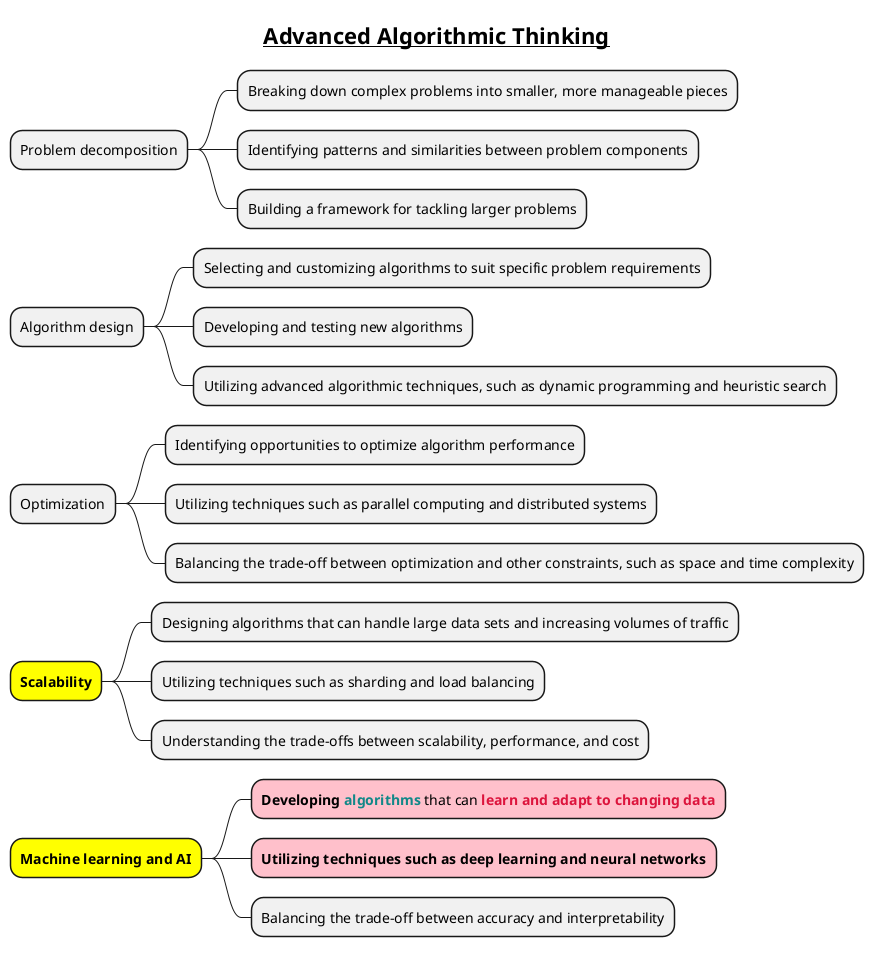 @startmindmap
title = __Advanced Algorithmic Thinking__

* Problem decomposition
** Breaking down complex problems into smaller, more manageable pieces
** Identifying patterns and similarities between problem components
** Building a framework for tackling larger problems

* Algorithm design
** Selecting and customizing algorithms to suit specific problem requirements
** Developing and testing new algorithms
** Utilizing advanced algorithmic techniques, such as dynamic programming and heuristic search

* Optimization
** Identifying opportunities to optimize algorithm performance
** Utilizing techniques such as parallel computing and distributed systems
** Balancing the trade-off between optimization and other constraints, such as space and time complexity

*[#yellow] **Scalability**
** Designing algorithms that can handle large data sets and increasing volumes of traffic
** Utilizing techniques such as sharding and load balancing
** Understanding the trade-offs between scalability, performance, and cost

*[#yellow] **Machine learning and AI**
**[#pink] **Developing** <color #118888>**algorithms**</color> that can <color #crimson>**learn and adapt to changing data**</color>
**[#pink] **Utilizing techniques such as deep learning and neural networks**
** Balancing the trade-off between accuracy and interpretability

@endmindmap
